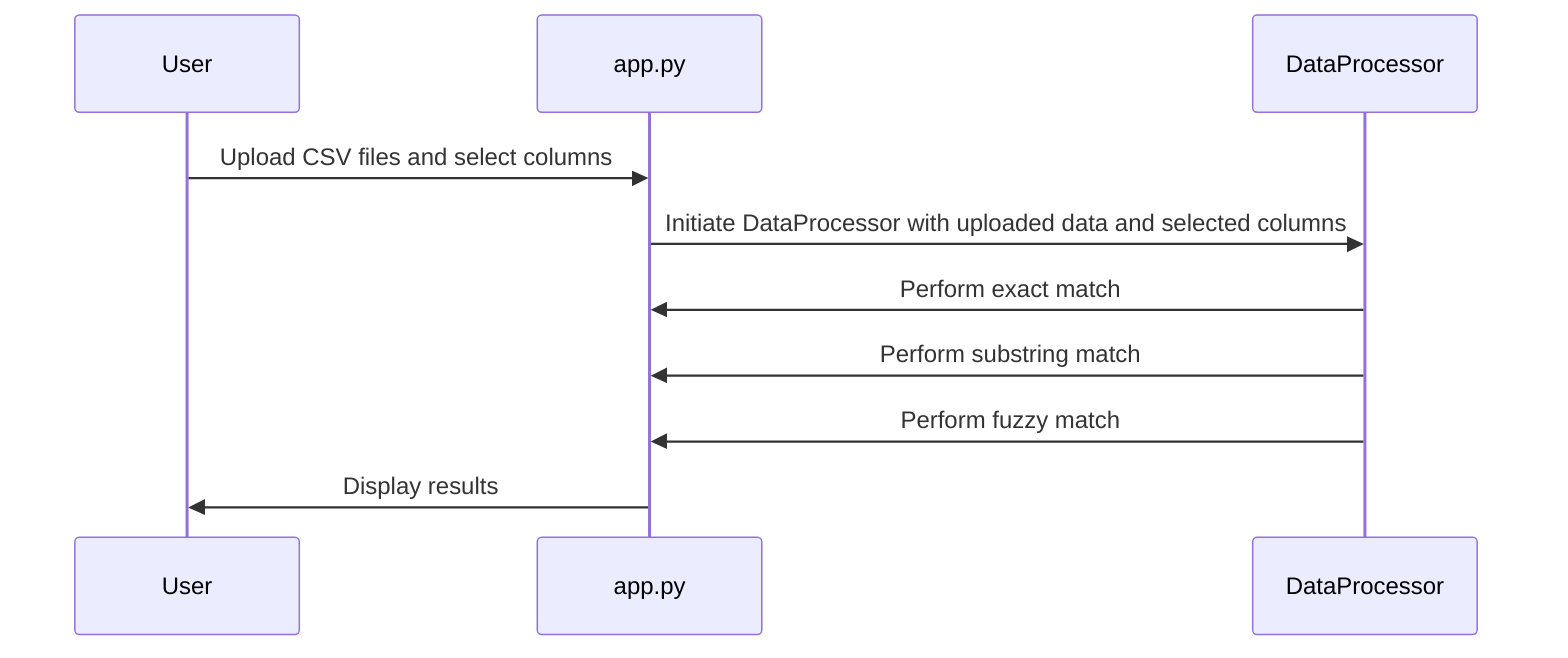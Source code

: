 sequenceDiagram
    participant U as User
    participant A as app.py
    participant D as DataProcessor
    U->>A: Upload CSV files and select columns
    A->>D: Initiate DataProcessor with uploaded data and selected columns
    D->>A: Perform exact match
    D->>A: Perform substring match
    D->>A: Perform fuzzy match
    A->>U: Display results